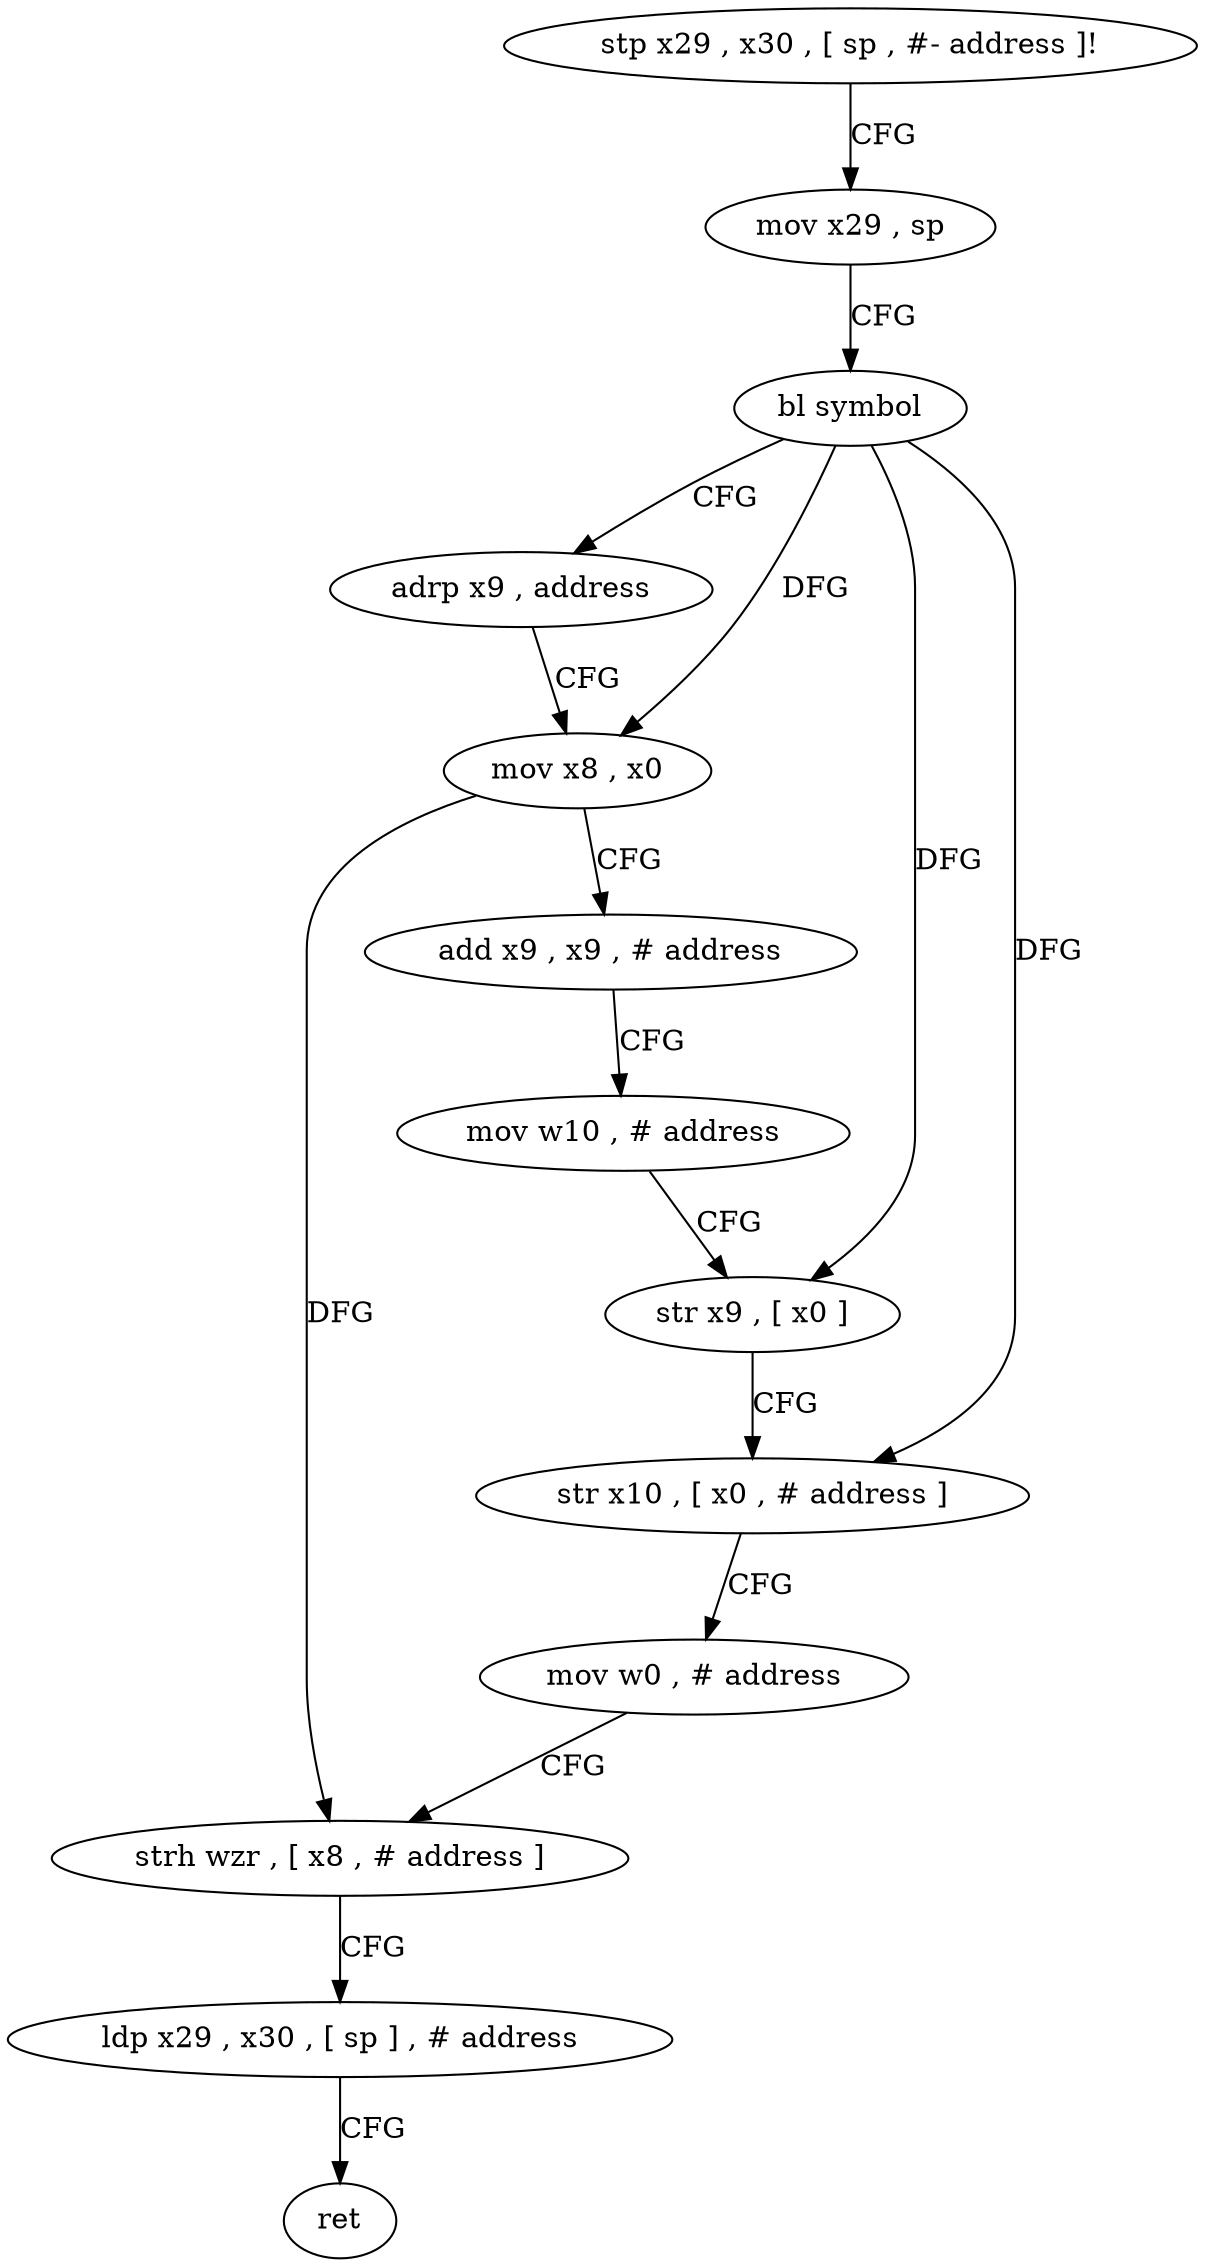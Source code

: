 digraph "func" {
"4242440" [label = "stp x29 , x30 , [ sp , #- address ]!" ]
"4242444" [label = "mov x29 , sp" ]
"4242448" [label = "bl symbol" ]
"4242452" [label = "adrp x9 , address" ]
"4242456" [label = "mov x8 , x0" ]
"4242460" [label = "add x9 , x9 , # address" ]
"4242464" [label = "mov w10 , # address" ]
"4242468" [label = "str x9 , [ x0 ]" ]
"4242472" [label = "str x10 , [ x0 , # address ]" ]
"4242476" [label = "mov w0 , # address" ]
"4242480" [label = "strh wzr , [ x8 , # address ]" ]
"4242484" [label = "ldp x29 , x30 , [ sp ] , # address" ]
"4242488" [label = "ret" ]
"4242440" -> "4242444" [ label = "CFG" ]
"4242444" -> "4242448" [ label = "CFG" ]
"4242448" -> "4242452" [ label = "CFG" ]
"4242448" -> "4242456" [ label = "DFG" ]
"4242448" -> "4242468" [ label = "DFG" ]
"4242448" -> "4242472" [ label = "DFG" ]
"4242452" -> "4242456" [ label = "CFG" ]
"4242456" -> "4242460" [ label = "CFG" ]
"4242456" -> "4242480" [ label = "DFG" ]
"4242460" -> "4242464" [ label = "CFG" ]
"4242464" -> "4242468" [ label = "CFG" ]
"4242468" -> "4242472" [ label = "CFG" ]
"4242472" -> "4242476" [ label = "CFG" ]
"4242476" -> "4242480" [ label = "CFG" ]
"4242480" -> "4242484" [ label = "CFG" ]
"4242484" -> "4242488" [ label = "CFG" ]
}
